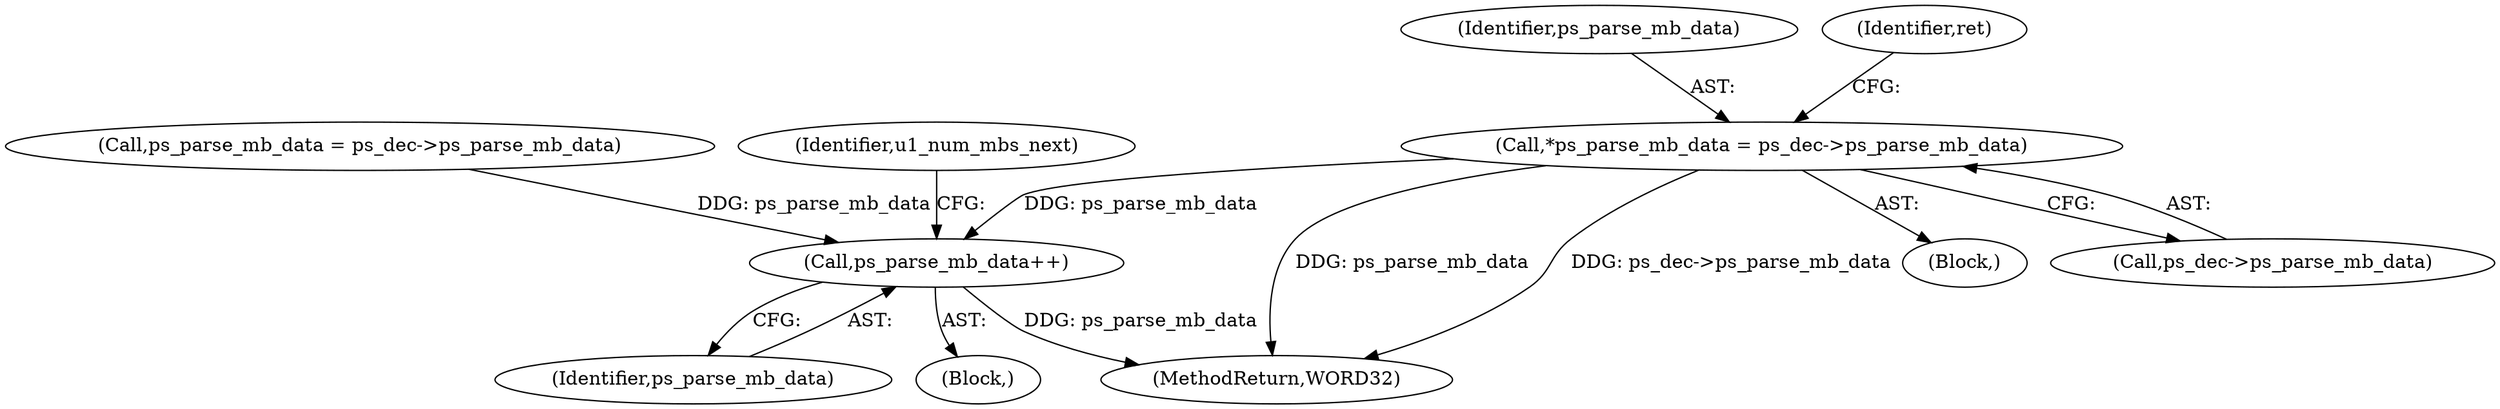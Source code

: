 digraph "0_Android_4a524d3a8ae9aa20c36430008e6bd429443f8f1d_3@pointer" {
"1000200" [label="(Call,*ps_parse_mb_data = ps_dec->ps_parse_mb_data)"];
"1000689" [label="(Call,ps_parse_mb_data++)"];
"1000749" [label="(Call,ps_parse_mb_data = ps_dec->ps_parse_mb_data)"];
"1000826" [label="(MethodReturn,WORD32)"];
"1000150" [label="(Block,)"];
"1000690" [label="(Identifier,ps_parse_mb_data)"];
"1000200" [label="(Call,*ps_parse_mb_data = ps_dec->ps_parse_mb_data)"];
"1000692" [label="(Identifier,u1_num_mbs_next)"];
"1000201" [label="(Identifier,ps_parse_mb_data)"];
"1000689" [label="(Call,ps_parse_mb_data++)"];
"1000210" [label="(Identifier,ret)"];
"1000202" [label="(Call,ps_dec->ps_parse_mb_data)"];
"1000282" [label="(Block,)"];
"1000200" -> "1000150"  [label="AST: "];
"1000200" -> "1000202"  [label="CFG: "];
"1000201" -> "1000200"  [label="AST: "];
"1000202" -> "1000200"  [label="AST: "];
"1000210" -> "1000200"  [label="CFG: "];
"1000200" -> "1000826"  [label="DDG: ps_parse_mb_data"];
"1000200" -> "1000826"  [label="DDG: ps_dec->ps_parse_mb_data"];
"1000200" -> "1000689"  [label="DDG: ps_parse_mb_data"];
"1000689" -> "1000282"  [label="AST: "];
"1000689" -> "1000690"  [label="CFG: "];
"1000690" -> "1000689"  [label="AST: "];
"1000692" -> "1000689"  [label="CFG: "];
"1000689" -> "1000826"  [label="DDG: ps_parse_mb_data"];
"1000749" -> "1000689"  [label="DDG: ps_parse_mb_data"];
}
